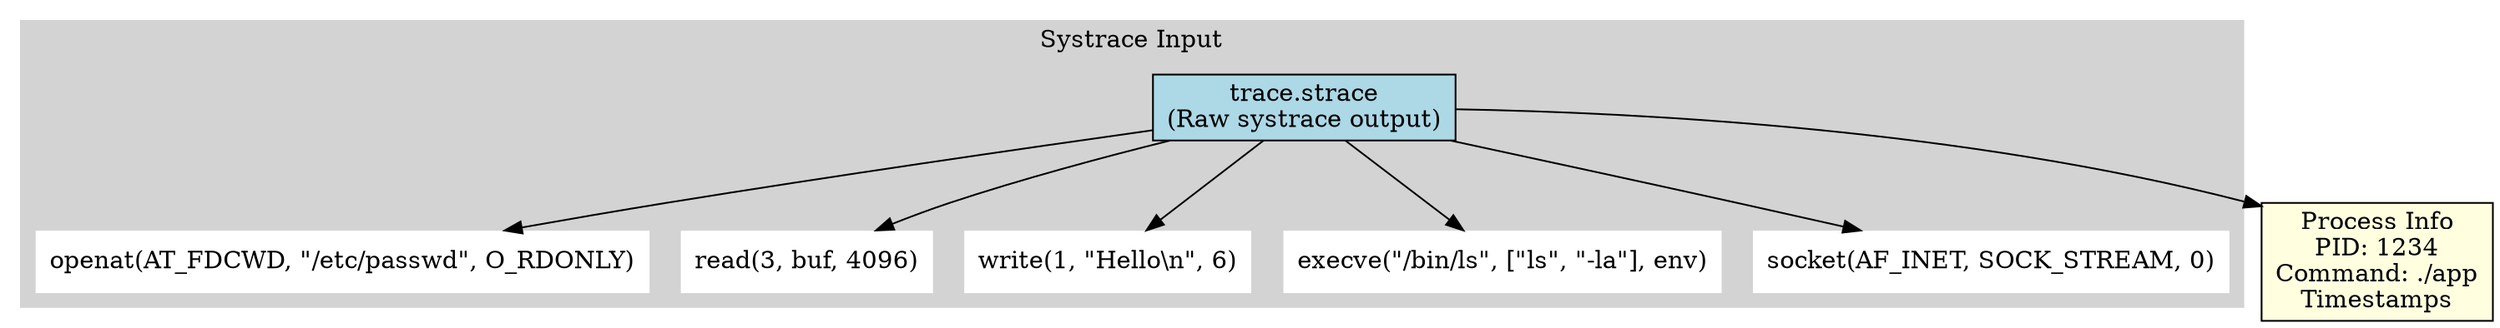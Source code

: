 digraph SystraceInput {
    rankdir=TB;
    node [shape=box, style=filled];
    
    // Input components
    subgraph cluster_input {
        label="Systrace Input";
        style=filled;
        color=lightgrey;
        
        trace_file [label="trace.strace\n(Raw systrace output)", fillcolor=lightblue];
        
        // Example syscalls
        syscall1 [label="openat(AT_FDCWD, \"/etc/passwd\", O_RDONLY)", shape=plaintext, fillcolor=white];
        syscall2 [label="read(3, buf, 4096)", shape=plaintext, fillcolor=white];
        syscall3 [label="write(1, \"Hello\\n\", 6)", shape=plaintext, fillcolor=white];
        syscall4 [label="execve(\"/bin/ls\", [\"ls\", \"-la\"], env)", shape=plaintext, fillcolor=white];
        syscall5 [label="socket(AF_INET, SOCK_STREAM, 0)", shape=plaintext, fillcolor=white];
        
        trace_file -> syscall1;
        trace_file -> syscall2;
        trace_file -> syscall3;
        trace_file -> syscall4;
        trace_file -> syscall5;
    }
    
    // Metadata
    metadata [label="Process Info\nPID: 1234\nCommand: ./app\nTimestamps", fillcolor=lightyellow];
    trace_file -> metadata;
}